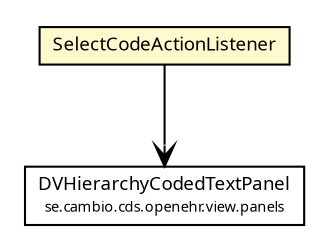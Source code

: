 #!/usr/local/bin/dot
#
# Class diagram 
# Generated by UMLGraph version R5_6 (http://www.umlgraph.org/)
#

digraph G {
	edge [fontname="Trebuchet MS",fontsize=10,labelfontname="Trebuchet MS",labelfontsize=10];
	node [fontname="Trebuchet MS",fontsize=10,shape=plaintext];
	nodesep=0.25;
	ranksep=0.5;
	// se.cambio.cds.openehr.view.panels.DVHierarchyCodedTextPanel
	c314278 [label=<<table title="se.cambio.cds.openehr.view.panels.DVHierarchyCodedTextPanel" border="0" cellborder="1" cellspacing="0" cellpadding="2" port="p" href="../panels/DVHierarchyCodedTextPanel.html">
		<tr><td><table border="0" cellspacing="0" cellpadding="1">
<tr><td align="center" balign="center"><font face="Trebuchet MS"> DVHierarchyCodedTextPanel </font></td></tr>
<tr><td align="center" balign="center"><font face="Trebuchet MS" point-size="7.0"> se.cambio.cds.openehr.view.panels </font></td></tr>
		</table></td></tr>
		</table>>, URL="../panels/DVHierarchyCodedTextPanel.html", fontname="Trebuchet MS", fontcolor="black", fontsize=9.0];
	// se.cambio.cds.openehr.view.util.SelectCodeActionListener
	c314295 [label=<<table title="se.cambio.cds.openehr.view.util.SelectCodeActionListener" border="0" cellborder="1" cellspacing="0" cellpadding="2" port="p" bgcolor="lemonChiffon" href="./SelectCodeActionListener.html">
		<tr><td><table border="0" cellspacing="0" cellpadding="1">
<tr><td align="center" balign="center"><font face="Trebuchet MS"> SelectCodeActionListener </font></td></tr>
		</table></td></tr>
		</table>>, URL="./SelectCodeActionListener.html", fontname="Trebuchet MS", fontcolor="black", fontsize=9.0];
	// se.cambio.cds.openehr.view.util.SelectCodeActionListener NAVASSOC se.cambio.cds.openehr.view.panels.DVHierarchyCodedTextPanel
	c314295:p -> c314278:p [taillabel="", label="", headlabel="", fontname="Trebuchet MS", fontcolor="black", fontsize=10.0, color="black", arrowhead=open];
}


